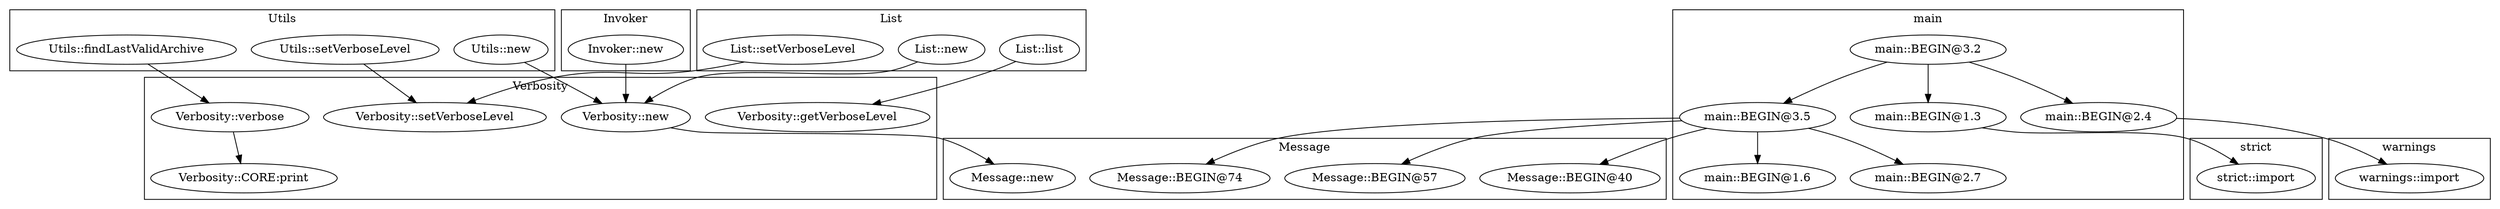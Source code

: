 digraph {
graph [overlap=false]
subgraph cluster_Utils {
	label="Utils";
	"Utils::findLastValidArchive";
	"Utils::setVerboseLevel";
	"Utils::new";
}
subgraph cluster_Invoker {
	label="Invoker";
	"Invoker::new";
}
subgraph cluster_warnings {
	label="warnings";
	"warnings::import";
}
subgraph cluster_main {
	label="main";
	"main::BEGIN@2.7";
	"main::BEGIN@1.6";
	"main::BEGIN@1.3";
	"main::BEGIN@2.4";
	"main::BEGIN@3.2";
	"main::BEGIN@3.5";
}
subgraph cluster_strict {
	label="strict";
	"strict::import";
}
subgraph cluster_Verbosity {
	label="Verbosity";
	"Verbosity::new";
	"Verbosity::CORE:print";
	"Verbosity::getVerboseLevel";
	"Verbosity::setVerboseLevel";
	"Verbosity::verbose";
}
subgraph cluster_List {
	label="List";
	"List::setVerboseLevel";
	"List::list";
	"List::new";
}
subgraph cluster_Message {
	label="Message";
	"Message::new";
	"Message::BEGIN@40";
	"Message::BEGIN@57";
	"Message::BEGIN@74";
}
"main::BEGIN@3.2" -> "main::BEGIN@2.4";
"List::list" -> "Verbosity::getVerboseLevel";
"main::BEGIN@3.5" -> "Message::BEGIN@74";
"main::BEGIN@3.5" -> "main::BEGIN@2.7";
"List::setVerboseLevel" -> "Verbosity::setVerboseLevel";
"Utils::setVerboseLevel" -> "Verbosity::setVerboseLevel";
"main::BEGIN@2.4" -> "warnings::import";
"Verbosity::verbose" -> "Verbosity::CORE:print";
"Utils::new" -> "Verbosity::new";
"List::new" -> "Verbosity::new";
"Invoker::new" -> "Verbosity::new";
"main::BEGIN@3.2" -> "main::BEGIN@3.5";
"Verbosity::new" -> "Message::new";
"main::BEGIN@3.5" -> "Message::BEGIN@57";
"main::BEGIN@3.2" -> "main::BEGIN@1.3";
"Utils::findLastValidArchive" -> "Verbosity::verbose";
"main::BEGIN@3.5" -> "main::BEGIN@1.6";
"main::BEGIN@1.3" -> "strict::import";
"main::BEGIN@3.5" -> "Message::BEGIN@40";
}
